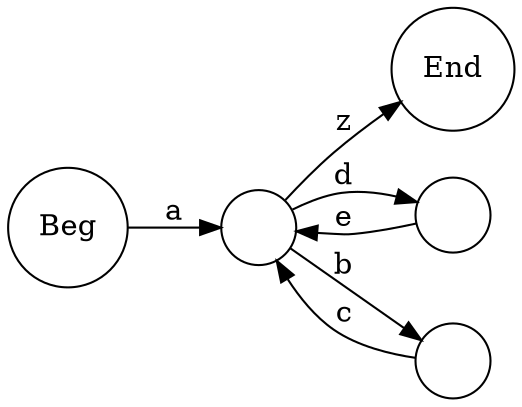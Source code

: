 digraph tokex {
	labelloc="t";
	label="";
	graph [dpi=200];
	rankdir=LR;
	fontname="Helvetica";
	edge [arrowhead=normal,arrowtail=dot];
	node [shape=circle];
	# Auto-generated by Tokex.

	0 [label=""];
	Beg [label="Beg"];
	End [label="End"];
	3 [label=""];
	4 [label=""];
	Beg -> 0 [label="a"];
	0 -> 4 [label="b"];
	0 -> 3 [label="d"];
	0 -> End [label="z"];
	4 -> 0 [label="c"];
	3 -> 0 [label="e"];
}
